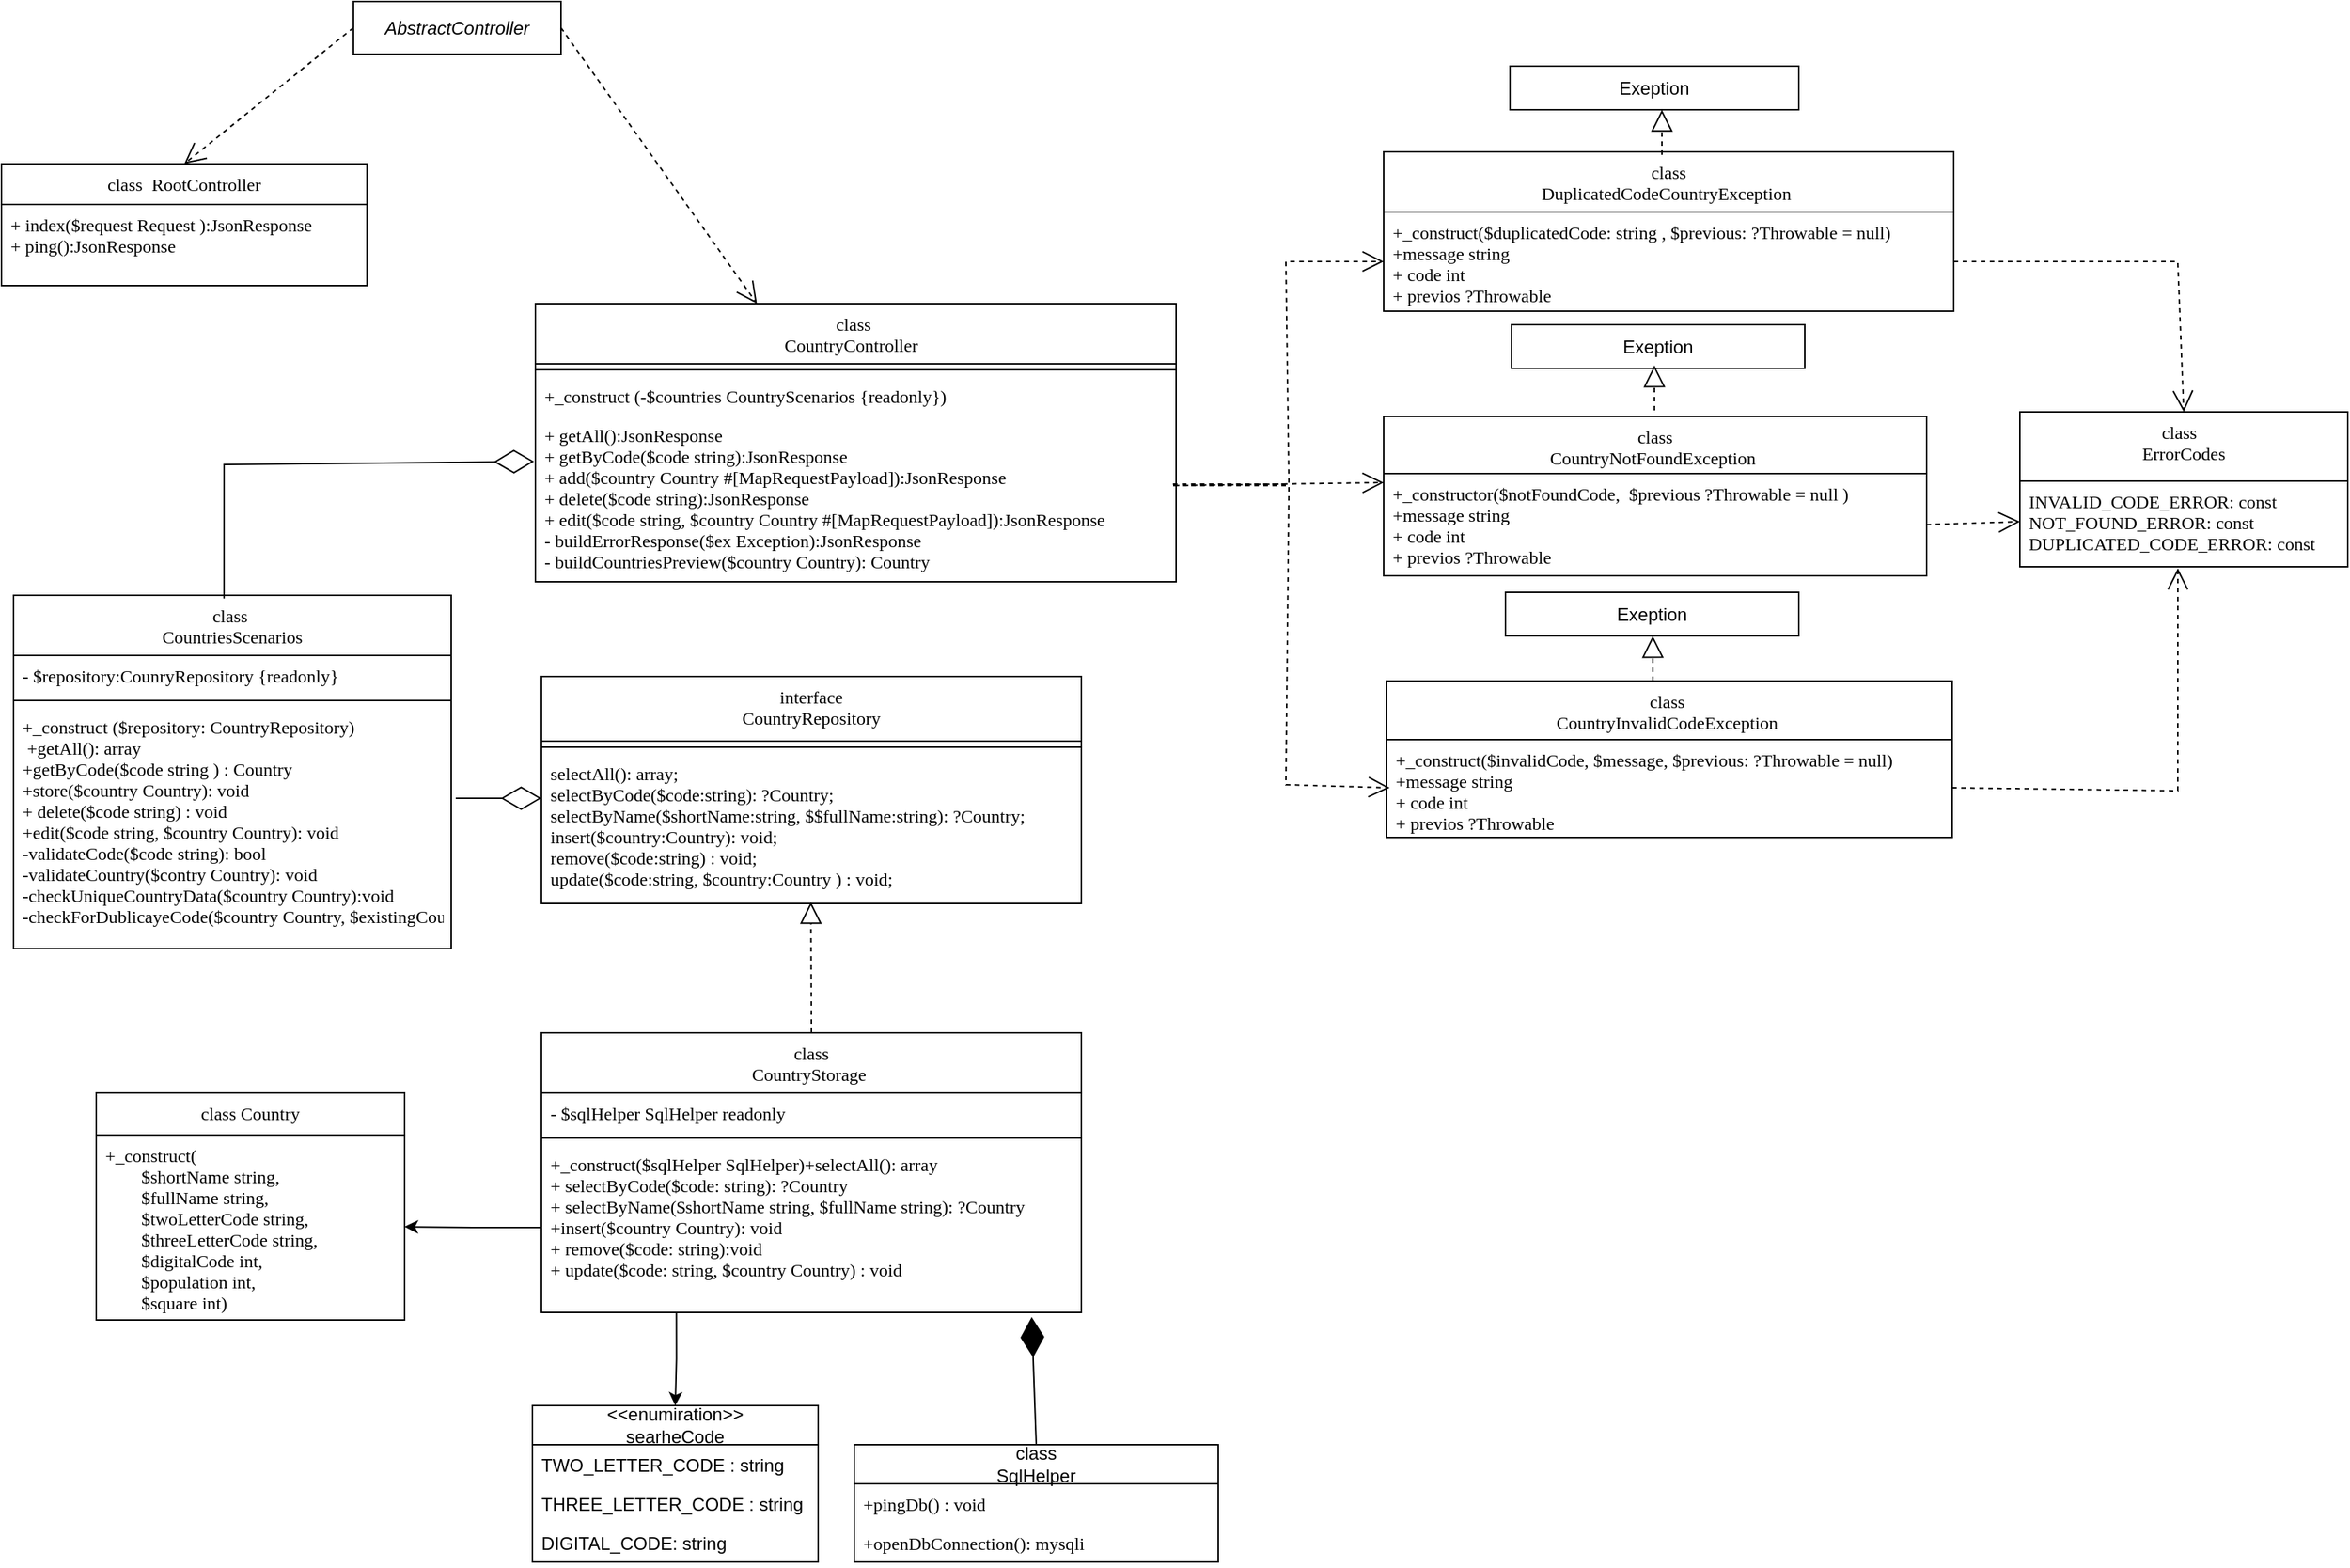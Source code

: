 <mxfile version="26.1.0">
  <diagram id="C5RBs43oDa-KdzZeNtuy" name="Page-1">
    <mxGraphModel dx="1412" dy="798" grid="0" gridSize="10" guides="1" tooltips="1" connect="1" arrows="1" fold="1" page="1" pageScale="1" pageWidth="1169" pageHeight="827" background="none" math="0" shadow="0">
      <root>
        <mxCell id="WIyWlLk6GJQsqaUBKTNV-0" />
        <mxCell id="WIyWlLk6GJQsqaUBKTNV-1" parent="WIyWlLk6GJQsqaUBKTNV-0" />
        <mxCell id="zkfFHV4jXpPFQw0GAbJ--6" value="class Country" style="swimlane;fontStyle=0;align=center;verticalAlign=top;childLayout=stackLayout;horizontal=1;startSize=28;horizontalStack=0;resizeParent=1;resizeLast=0;collapsible=1;marginBottom=0;rounded=0;shadow=0;strokeWidth=1;fontFamily=Georgia;" parent="WIyWlLk6GJQsqaUBKTNV-1" vertex="1">
          <mxGeometry x="68" y="761" width="205" height="151" as="geometry">
            <mxRectangle x="130" y="380" width="160" height="26" as="alternateBounds" />
          </mxGeometry>
        </mxCell>
        <mxCell id="ZTnOvZtdfaaPtR5UreDa-0" value="+_construct(&#xa;        $shortName string,&#xa;        $fullName string,&#xa;        $twoLetterCode string,&#xa;        $threeLetterCode string,&#xa;        $digitalCode int,&#xa;        $population int,&#xa;        $square int)" style="text;align=left;verticalAlign=top;spacingLeft=4;spacingRight=4;overflow=hidden;rotatable=0;points=[[0,0.5],[1,0.5]];portConstraint=eastwest;fontStyle=0;fontFamily=Georgia;textDirection=ltr;" parent="zkfFHV4jXpPFQw0GAbJ--6" vertex="1">
          <mxGeometry y="28" width="205" height="122" as="geometry" />
        </mxCell>
        <mxCell id="zkfFHV4jXpPFQw0GAbJ--17" value="class &#xa;CountryController  " style="swimlane;fontStyle=0;align=center;verticalAlign=top;childLayout=stackLayout;horizontal=1;startSize=40;horizontalStack=0;resizeParent=1;resizeLast=0;collapsible=1;marginBottom=0;rounded=0;shadow=0;strokeWidth=1;fontSize=12;fontFamily=Georgia;" parent="WIyWlLk6GJQsqaUBKTNV-1" vertex="1">
          <mxGeometry x="360" y="236" width="426" height="185" as="geometry">
            <mxRectangle x="550" y="140" width="160" height="26" as="alternateBounds" />
          </mxGeometry>
        </mxCell>
        <mxCell id="zkfFHV4jXpPFQw0GAbJ--23" value="" style="line;html=1;strokeWidth=1;align=left;verticalAlign=middle;spacingTop=-1;spacingLeft=3;spacingRight=3;rotatable=0;labelPosition=right;points=[];portConstraint=eastwest;" parent="zkfFHV4jXpPFQw0GAbJ--17" vertex="1">
          <mxGeometry y="40" width="426" height="8" as="geometry" />
        </mxCell>
        <mxCell id="zkfFHV4jXpPFQw0GAbJ--20" value="+_construct (-$countries CountryScenarios {readonly})" style="text;align=left;verticalAlign=top;spacingLeft=4;spacingRight=4;overflow=hidden;rotatable=0;points=[[0,0.5],[1,0.5]];portConstraint=eastwest;rounded=0;shadow=0;html=0;fontSize=12;fontFamily=Georgia;" parent="zkfFHV4jXpPFQw0GAbJ--17" vertex="1">
          <mxGeometry y="48" width="426" height="26" as="geometry" />
        </mxCell>
        <mxCell id="zkfFHV4jXpPFQw0GAbJ--25" value="+ getAll():JsonResponse&#xa;+ getByCode($code string):JsonResponse&#xa;+ add($country Country #[MapRequestPayload]):JsonResponse&#xa;+ delete($code string):JsonResponse&#xa;+ edit($code string, $country Country #[MapRequestPayload]):JsonResponse&#xa;- buildErrorResponse($ex Exception):JsonResponse&#xa;- buildCountriesPreview($country Country): Country " style="text;align=left;verticalAlign=top;spacingLeft=4;spacingRight=4;overflow=hidden;rotatable=0;points=[[0,0.5],[1,0.5]];portConstraint=eastwest;fontSize=12;fontFamily=Georgia;fontColor=default;" parent="zkfFHV4jXpPFQw0GAbJ--17" vertex="1">
          <mxGeometry y="74" width="426" height="111" as="geometry" />
        </mxCell>
        <mxCell id="5Oo_oEe4z2o5IKmWvlLE-2" value="&lt;span style=&quot;font-style: italic; text-wrap-mode: nowrap;&quot;&gt;AbstractController&lt;/span&gt;" style="rounded=0;whiteSpace=wrap;html=1;" parent="WIyWlLk6GJQsqaUBKTNV-1" vertex="1">
          <mxGeometry x="239" y="35" width="138" height="35" as="geometry" />
        </mxCell>
        <mxCell id="5Oo_oEe4z2o5IKmWvlLE-12" value="" style="endArrow=open;endSize=12;dashed=1;html=1;rounded=0;exitX=1;exitY=0.5;exitDx=0;exitDy=0;" parent="WIyWlLk6GJQsqaUBKTNV-1" source="5Oo_oEe4z2o5IKmWvlLE-2" target="zkfFHV4jXpPFQw0GAbJ--17" edge="1">
          <mxGeometry width="160" relative="1" as="geometry">
            <mxPoint x="493.5" y="63" as="sourcePoint" />
            <mxPoint x="443" y="289" as="targetPoint" />
            <Array as="points" />
          </mxGeometry>
        </mxCell>
        <mxCell id="5Oo_oEe4z2o5IKmWvlLE-18" value="class  RootController" style="swimlane;fontStyle=0;align=center;verticalAlign=top;childLayout=stackLayout;horizontal=1;startSize=27;horizontalStack=0;resizeParent=1;resizeLast=0;collapsible=1;marginBottom=0;rounded=0;shadow=0;strokeWidth=1;fontFamily=Georgia;" parent="WIyWlLk6GJQsqaUBKTNV-1" vertex="1">
          <mxGeometry x="5" y="143" width="243" height="81" as="geometry">
            <mxRectangle x="130" y="380" width="160" height="26" as="alternateBounds" />
          </mxGeometry>
        </mxCell>
        <mxCell id="5Oo_oEe4z2o5IKmWvlLE-23" value="+ index($request Request ):JsonResponse&#xa;+ ping():JsonResponse" style="text;align=left;verticalAlign=top;spacingLeft=4;spacingRight=4;overflow=hidden;rotatable=0;points=[[0,0.5],[1,0.5]];portConstraint=eastwest;fontFamily=Georgia;" parent="5Oo_oEe4z2o5IKmWvlLE-18" vertex="1">
          <mxGeometry y="27" width="243" height="45" as="geometry" />
        </mxCell>
        <mxCell id="5Oo_oEe4z2o5IKmWvlLE-24" value="" style="endArrow=open;endSize=12;dashed=1;html=1;rounded=0;exitX=0;exitY=0.5;exitDx=0;exitDy=0;entryX=0.5;entryY=0;entryDx=0;entryDy=0;" parent="WIyWlLk6GJQsqaUBKTNV-1" source="5Oo_oEe4z2o5IKmWvlLE-2" target="5Oo_oEe4z2o5IKmWvlLE-18" edge="1">
          <mxGeometry width="160" relative="1" as="geometry">
            <mxPoint x="623" y="46.5" as="sourcePoint" />
            <mxPoint x="875" y="129" as="targetPoint" />
            <Array as="points" />
          </mxGeometry>
        </mxCell>
        <mxCell id="5Oo_oEe4z2o5IKmWvlLE-25" value="class&#xa;DuplicatedCodeCountryException " style="swimlane;fontStyle=0;align=center;verticalAlign=top;childLayout=stackLayout;horizontal=1;startSize=40;horizontalStack=0;resizeParent=1;resizeLast=0;collapsible=1;marginBottom=0;rounded=0;shadow=0;strokeWidth=1;fontFamily=Georgia;fontSize=12;" parent="WIyWlLk6GJQsqaUBKTNV-1" vertex="1">
          <mxGeometry x="924" y="134.94" width="379" height="106" as="geometry">
            <mxRectangle x="130" y="380" width="160" height="26" as="alternateBounds" />
          </mxGeometry>
        </mxCell>
        <mxCell id="5Oo_oEe4z2o5IKmWvlLE-26" value="+_construct($duplicatedCode: string , $previous: ?Throwable = null)&#xa;+message string&#xa;+ code int&#xa;+ previos ?Throwable " style="text;align=left;verticalAlign=top;spacingLeft=4;spacingRight=4;overflow=hidden;rotatable=0;points=[[0,0.5],[1,0.5]];portConstraint=eastwest;fontFamily=Georgia;fontColor=default;" parent="5Oo_oEe4z2o5IKmWvlLE-25" vertex="1">
          <mxGeometry y="40" width="379" height="66" as="geometry" />
        </mxCell>
        <mxCell id="5Oo_oEe4z2o5IKmWvlLE-31" value="class &#xa;CountriesScenarios" style="swimlane;fontStyle=0;align=center;verticalAlign=top;childLayout=stackLayout;horizontal=1;startSize=40;horizontalStack=0;resizeParent=1;resizeLast=0;collapsible=1;marginBottom=0;rounded=0;shadow=0;strokeWidth=1;fontFamily=Georgia;" parent="WIyWlLk6GJQsqaUBKTNV-1" vertex="1">
          <mxGeometry x="13" y="430" width="291" height="235" as="geometry">
            <mxRectangle x="130" y="380" width="160" height="26" as="alternateBounds" />
          </mxGeometry>
        </mxCell>
        <mxCell id="5Oo_oEe4z2o5IKmWvlLE-32" value="- $repository:CounryRepository {readonly}" style="text;align=left;verticalAlign=top;spacingLeft=4;spacingRight=4;overflow=hidden;rotatable=0;points=[[0,0.5],[1,0.5]];portConstraint=eastwest;fontFamily=Georgia;" parent="5Oo_oEe4z2o5IKmWvlLE-31" vertex="1">
          <mxGeometry y="40" width="291" height="26" as="geometry" />
        </mxCell>
        <mxCell id="5Oo_oEe4z2o5IKmWvlLE-34" value="" style="line;html=1;strokeWidth=1;align=left;verticalAlign=middle;spacingTop=-1;spacingLeft=3;spacingRight=3;rotatable=0;labelPosition=right;points=[];portConstraint=eastwest;" parent="5Oo_oEe4z2o5IKmWvlLE-31" vertex="1">
          <mxGeometry y="66" width="291" height="8" as="geometry" />
        </mxCell>
        <mxCell id="5Oo_oEe4z2o5IKmWvlLE-35" value="+_construct ($repository: CountryRepository)&#xa; +getAll(): array&#xa;+getByCode($code string ) : Country&#xa;+store($country Country): void&#xa;+ delete($code string) : void&#xa;+edit($code string, $country Country): void&#xa;-validateCode($code string): bool&#xa;-validateCountry($contry Country): void&#xa;-checkUniqueCountryData($country Country):void&#xa;-checkForDublicayeCode($country Country, $existingCountry Country) bool" style="text;align=left;verticalAlign=top;spacingLeft=4;spacingRight=4;overflow=hidden;rotatable=0;points=[[0,0.5],[1,0.5]];portConstraint=eastwest;fontStyle=0;fontFamily=Georgia;" parent="5Oo_oEe4z2o5IKmWvlLE-31" vertex="1">
          <mxGeometry y="74" width="291" height="161" as="geometry" />
        </mxCell>
        <mxCell id="5Oo_oEe4z2o5IKmWvlLE-37" value="interface&#xa;CountryRepository" style="swimlane;fontStyle=0;align=center;verticalAlign=top;childLayout=stackLayout;horizontal=1;startSize=43;horizontalStack=0;resizeParent=1;resizeLast=0;collapsible=1;marginBottom=0;rounded=0;shadow=0;strokeWidth=1;fontFamily=Georgia;" parent="WIyWlLk6GJQsqaUBKTNV-1" vertex="1">
          <mxGeometry x="364" y="484" width="359" height="151" as="geometry">
            <mxRectangle x="130" y="380" width="160" height="26" as="alternateBounds" />
          </mxGeometry>
        </mxCell>
        <mxCell id="5Oo_oEe4z2o5IKmWvlLE-40" value="" style="line;html=1;strokeWidth=1;align=left;verticalAlign=middle;spacingTop=-1;spacingLeft=3;spacingRight=3;rotatable=0;labelPosition=right;points=[];portConstraint=eastwest;" parent="5Oo_oEe4z2o5IKmWvlLE-37" vertex="1">
          <mxGeometry y="43" width="359" height="8" as="geometry" />
        </mxCell>
        <mxCell id="5Oo_oEe4z2o5IKmWvlLE-41" value="selectAll(): array;&#xa;selectByCode($code:string): ?Country;&#xa;selectByName($shortName:string, $$fullName:string): ?Country;&#xa;insert($country:Country): void;&#xa;remove($code:string) : void;&#xa;update($code:string, $country:Country ) : void;" style="text;align=left;verticalAlign=top;spacingLeft=4;spacingRight=4;overflow=hidden;rotatable=0;points=[[0,0.5],[1,0.5]];portConstraint=eastwest;fontStyle=0;fontFamily=Georgia;" parent="5Oo_oEe4z2o5IKmWvlLE-37" vertex="1">
          <mxGeometry y="51" width="359" height="100" as="geometry" />
        </mxCell>
        <mxCell id="5Oo_oEe4z2o5IKmWvlLE-54" value="class&#xa;CountryNotFoundException " style="swimlane;fontStyle=0;align=center;verticalAlign=top;childLayout=stackLayout;horizontal=1;startSize=38;horizontalStack=0;resizeParent=1;resizeLast=0;collapsible=1;marginBottom=0;rounded=0;shadow=0;strokeWidth=1;fontFamily=Georgia;" parent="WIyWlLk6GJQsqaUBKTNV-1" vertex="1">
          <mxGeometry x="924" y="310.94" width="361" height="106" as="geometry">
            <mxRectangle x="130" y="380" width="160" height="26" as="alternateBounds" />
          </mxGeometry>
        </mxCell>
        <mxCell id="5Oo_oEe4z2o5IKmWvlLE-55" value="+_constructor($notFoundCode,  $previous ?Throwable = null )&#xa;+message string&#xa;+ code int&#xa;+ previos ?Throwable&#xa;" style="text;align=left;verticalAlign=top;spacingLeft=4;spacingRight=4;overflow=hidden;rotatable=0;points=[[0,0.5],[1,0.5]];portConstraint=eastwest;fontFamily=Georgia;" parent="5Oo_oEe4z2o5IKmWvlLE-54" vertex="1">
          <mxGeometry y="38" width="361" height="68" as="geometry" />
        </mxCell>
        <mxCell id="5Oo_oEe4z2o5IKmWvlLE-56" value="class &#xa;CountryInvalidCodeException " style="swimlane;fontStyle=0;align=center;verticalAlign=top;childLayout=stackLayout;horizontal=1;startSize=39;horizontalStack=0;resizeParent=1;resizeLast=0;collapsible=1;marginBottom=0;rounded=0;shadow=0;strokeWidth=1;fontFamily=Georgia;" parent="WIyWlLk6GJQsqaUBKTNV-1" vertex="1">
          <mxGeometry x="926" y="487" width="376" height="104" as="geometry">
            <mxRectangle x="130" y="380" width="160" height="26" as="alternateBounds" />
          </mxGeometry>
        </mxCell>
        <mxCell id="5Oo_oEe4z2o5IKmWvlLE-57" value="+_construct($invalidCode, $message, $previous: ?Throwable = null) &#xa;+message string&#xa;+ code int&#xa;+ previos ?Throwable" style="text;align=left;verticalAlign=top;spacingLeft=4;spacingRight=4;overflow=hidden;rotatable=0;points=[[0,0.5],[1,0.5]];portConstraint=eastwest;fontFamily=Georgia;" parent="5Oo_oEe4z2o5IKmWvlLE-56" vertex="1">
          <mxGeometry y="39" width="376" height="64" as="geometry" />
        </mxCell>
        <mxCell id="5Oo_oEe4z2o5IKmWvlLE-58" value="class  &#xa;ErrorCodes" style="swimlane;fontStyle=0;align=center;verticalAlign=top;childLayout=stackLayout;horizontal=1;startSize=46;horizontalStack=0;resizeParent=1;resizeLast=0;collapsible=1;marginBottom=0;rounded=0;shadow=0;strokeWidth=1;fontFamily=Georgia;" parent="WIyWlLk6GJQsqaUBKTNV-1" vertex="1">
          <mxGeometry x="1347" y="308" width="218" height="103" as="geometry">
            <mxRectangle x="130" y="380" width="160" height="26" as="alternateBounds" />
          </mxGeometry>
        </mxCell>
        <mxCell id="5Oo_oEe4z2o5IKmWvlLE-59" value="INVALID_CODE_ERROR: const&#xa;NOT_FOUND_ERROR: const &#xa;DUPLICATED_CODE_ERROR: const" style="text;align=left;verticalAlign=top;spacingLeft=4;spacingRight=4;overflow=hidden;rotatable=0;points=[[0,0.5],[1,0.5]];portConstraint=eastwest;fontFamily=Georgia;" parent="5Oo_oEe4z2o5IKmWvlLE-58" vertex="1">
          <mxGeometry y="46" width="218" height="54" as="geometry" />
        </mxCell>
        <mxCell id="vJWg8JsjFEynBR5mHJqL-67" style="edgeStyle=orthogonalEdgeStyle;rounded=0;orthogonalLoop=1;jettySize=auto;html=1;entryX=0.5;entryY=0;entryDx=0;entryDy=0;exitX=0.25;exitY=1;exitDx=0;exitDy=0;" parent="WIyWlLk6GJQsqaUBKTNV-1" source="5Oo_oEe4z2o5IKmWvlLE-74" target="vJWg8JsjFEynBR5mHJqL-12" edge="1">
          <mxGeometry relative="1" as="geometry" />
        </mxCell>
        <mxCell id="5Oo_oEe4z2o5IKmWvlLE-74" value="class&#xa;CountryStorage " style="swimlane;fontStyle=0;align=center;verticalAlign=top;childLayout=stackLayout;horizontal=1;startSize=40;horizontalStack=0;resizeParent=1;resizeLast=0;collapsible=1;marginBottom=0;rounded=0;shadow=0;strokeWidth=1;fontFamily=Georgia;" parent="WIyWlLk6GJQsqaUBKTNV-1" vertex="1">
          <mxGeometry x="364" y="721" width="359" height="186" as="geometry">
            <mxRectangle x="130" y="380" width="160" height="26" as="alternateBounds" />
          </mxGeometry>
        </mxCell>
        <mxCell id="5Oo_oEe4z2o5IKmWvlLE-75" value="- $sqlHelper SqlHelper readonly" style="text;align=left;verticalAlign=top;spacingLeft=4;spacingRight=4;overflow=hidden;rotatable=0;points=[[0,0.5],[1,0.5]];portConstraint=eastwest;fontFamily=Georgia;" parent="5Oo_oEe4z2o5IKmWvlLE-74" vertex="1">
          <mxGeometry y="40" width="359" height="26" as="geometry" />
        </mxCell>
        <mxCell id="5Oo_oEe4z2o5IKmWvlLE-76" value="" style="line;html=1;strokeWidth=1;align=left;verticalAlign=middle;spacingTop=-1;spacingLeft=3;spacingRight=3;rotatable=0;labelPosition=right;points=[];portConstraint=eastwest;" parent="5Oo_oEe4z2o5IKmWvlLE-74" vertex="1">
          <mxGeometry y="66" width="359" height="8" as="geometry" />
        </mxCell>
        <mxCell id="5Oo_oEe4z2o5IKmWvlLE-77" value="+_construct($sqlHelper SqlHelper)+selectAll(): array&#xa;+ selectByCode($code: string): ?Country&#xa;+ selectByName($shortName string, $fullName string): ?Country&#xa;+insert($country Country): void&#xa;+ remove($code: string):void&#xa;+ update($code: string, $country Country) : void&#xa;&#xa;" style="text;align=left;verticalAlign=top;spacingLeft=4;spacingRight=4;overflow=hidden;rotatable=0;points=[[0,0.5],[1,0.5]];portConstraint=eastwest;fontStyle=0;fontFamily=Georgia;" parent="5Oo_oEe4z2o5IKmWvlLE-74" vertex="1">
          <mxGeometry y="74" width="359" height="111" as="geometry" />
        </mxCell>
        <mxCell id="vJWg8JsjFEynBR5mHJqL-8" value="class&lt;div&gt;SqlHelper&lt;/div&gt;" style="swimlane;fontStyle=0;childLayout=stackLayout;horizontal=1;startSize=26;fillColor=none;horizontalStack=0;resizeParent=1;resizeParentMax=0;resizeLast=0;collapsible=1;marginBottom=0;whiteSpace=wrap;html=1;" parent="WIyWlLk6GJQsqaUBKTNV-1" vertex="1">
          <mxGeometry x="572" y="995" width="242" height="78" as="geometry" />
        </mxCell>
        <mxCell id="vJWg8JsjFEynBR5mHJqL-9" value="&lt;span style=&quot;font-family: Georgia; text-wrap-mode: nowrap;&quot;&gt;+pingDb() : void&lt;/span&gt;" style="text;strokeColor=none;fillColor=none;align=left;verticalAlign=top;spacingLeft=4;spacingRight=4;overflow=hidden;rotatable=0;points=[[0,0.5],[1,0.5]];portConstraint=eastwest;whiteSpace=wrap;html=1;" parent="vJWg8JsjFEynBR5mHJqL-8" vertex="1">
          <mxGeometry y="26" width="242" height="26" as="geometry" />
        </mxCell>
        <mxCell id="vJWg8JsjFEynBR5mHJqL-10" value="&lt;span style=&quot;font-family: Georgia; text-wrap-mode: nowrap;&quot;&gt;+openDbConnection(): mysqli&lt;/span&gt;" style="text;strokeColor=none;fillColor=none;align=left;verticalAlign=top;spacingLeft=4;spacingRight=4;overflow=hidden;rotatable=0;points=[[0,0.5],[1,0.5]];portConstraint=eastwest;whiteSpace=wrap;html=1;" parent="vJWg8JsjFEynBR5mHJqL-8" vertex="1">
          <mxGeometry y="52" width="242" height="26" as="geometry" />
        </mxCell>
        <mxCell id="vJWg8JsjFEynBR5mHJqL-12" value="&amp;lt;&amp;lt;enumiration&amp;gt;&amp;gt;&lt;div&gt;searheCode&lt;/div&gt;" style="swimlane;fontStyle=0;childLayout=stackLayout;horizontal=1;startSize=26;fillColor=none;horizontalStack=0;resizeParent=1;resizeParentMax=0;resizeLast=0;collapsible=1;marginBottom=0;whiteSpace=wrap;html=1;" parent="WIyWlLk6GJQsqaUBKTNV-1" vertex="1">
          <mxGeometry x="358" y="969" width="190" height="104" as="geometry" />
        </mxCell>
        <mxCell id="vJWg8JsjFEynBR5mHJqL-13" value="TWO_LETTER_CODE : string" style="text;strokeColor=none;fillColor=none;align=left;verticalAlign=top;spacingLeft=4;spacingRight=4;overflow=hidden;rotatable=0;points=[[0,0.5],[1,0.5]];portConstraint=eastwest;whiteSpace=wrap;html=1;" parent="vJWg8JsjFEynBR5mHJqL-12" vertex="1">
          <mxGeometry y="26" width="190" height="26" as="geometry" />
        </mxCell>
        <mxCell id="vJWg8JsjFEynBR5mHJqL-14" value="THREE_LETTER_CODE : string" style="text;strokeColor=none;fillColor=none;align=left;verticalAlign=top;spacingLeft=4;spacingRight=4;overflow=hidden;rotatable=0;points=[[0,0.5],[1,0.5]];portConstraint=eastwest;whiteSpace=wrap;html=1;" parent="vJWg8JsjFEynBR5mHJqL-12" vertex="1">
          <mxGeometry y="52" width="190" height="26" as="geometry" />
        </mxCell>
        <mxCell id="vJWg8JsjFEynBR5mHJqL-15" value="DIGITAL_CODE: string" style="text;strokeColor=none;fillColor=none;align=left;verticalAlign=top;spacingLeft=4;spacingRight=4;overflow=hidden;rotatable=0;points=[[0,0.5],[1,0.5]];portConstraint=eastwest;whiteSpace=wrap;html=1;" parent="vJWg8JsjFEynBR5mHJqL-12" vertex="1">
          <mxGeometry y="78" width="190" height="26" as="geometry" />
        </mxCell>
        <mxCell id="vJWg8JsjFEynBR5mHJqL-31" value="" style="edgeStyle=none;html=1;endSize=12;endArrow=block;endFill=0;dashed=1;rounded=0;entryX=0.499;entryY=0.99;entryDx=0;entryDy=0;entryPerimeter=0;exitX=0.5;exitY=0;exitDx=0;exitDy=0;" parent="WIyWlLk6GJQsqaUBKTNV-1" source="5Oo_oEe4z2o5IKmWvlLE-74" target="5Oo_oEe4z2o5IKmWvlLE-41" edge="1">
          <mxGeometry width="160" relative="1" as="geometry">
            <mxPoint x="147" y="932" as="sourcePoint" />
            <mxPoint x="307" y="932" as="targetPoint" />
          </mxGeometry>
        </mxCell>
        <mxCell id="vJWg8JsjFEynBR5mHJqL-35" value="Exeption" style="html=1;whiteSpace=wrap;" parent="WIyWlLk6GJQsqaUBKTNV-1" vertex="1">
          <mxGeometry x="1009" y="250" width="195" height="29" as="geometry" />
        </mxCell>
        <mxCell id="vJWg8JsjFEynBR5mHJqL-37" value="" style="endArrow=block;dashed=1;endFill=0;endSize=12;html=1;rounded=0;exitX=0.47;exitY=0.007;exitDx=0;exitDy=0;exitPerimeter=0;" parent="WIyWlLk6GJQsqaUBKTNV-1" edge="1">
          <mxGeometry width="160" relative="1" as="geometry">
            <mxPoint x="1104.06" y="306.998" as="sourcePoint" />
            <mxPoint x="1104" y="277.06" as="targetPoint" />
          </mxGeometry>
        </mxCell>
        <mxCell id="vJWg8JsjFEynBR5mHJqL-38" value="Exeption" style="html=1;whiteSpace=wrap;" parent="WIyWlLk6GJQsqaUBKTNV-1" vertex="1">
          <mxGeometry x="1008" y="78" width="192" height="29" as="geometry" />
        </mxCell>
        <mxCell id="vJWg8JsjFEynBR5mHJqL-39" value="" style="endArrow=block;dashed=1;endFill=0;endSize=12;html=1;rounded=0;exitX=0.47;exitY=0.007;exitDx=0;exitDy=0;exitPerimeter=0;" parent="WIyWlLk6GJQsqaUBKTNV-1" edge="1">
          <mxGeometry width="160" relative="1" as="geometry">
            <mxPoint x="1109.06" y="136.94" as="sourcePoint" />
            <mxPoint x="1109" y="107.002" as="targetPoint" />
          </mxGeometry>
        </mxCell>
        <mxCell id="vJWg8JsjFEynBR5mHJqL-40" value="Exeption" style="html=1;whiteSpace=wrap;" parent="WIyWlLk6GJQsqaUBKTNV-1" vertex="1">
          <mxGeometry x="1005" y="428" width="195" height="29" as="geometry" />
        </mxCell>
        <mxCell id="vJWg8JsjFEynBR5mHJqL-41" value="" style="endArrow=block;dashed=1;endFill=0;endSize=12;html=1;rounded=0;exitX=0.47;exitY=0.007;exitDx=0;exitDy=0;exitPerimeter=0;" parent="WIyWlLk6GJQsqaUBKTNV-1" edge="1">
          <mxGeometry width="160" relative="1" as="geometry">
            <mxPoint x="1103" y="487" as="sourcePoint" />
            <mxPoint x="1102.94" y="457.062" as="targetPoint" />
          </mxGeometry>
        </mxCell>
        <mxCell id="vJWg8JsjFEynBR5mHJqL-44" value="" style="edgeStyle=none;html=1;endArrow=open;endSize=12;dashed=1;verticalAlign=bottom;rounded=0;entryX=0.5;entryY=0;entryDx=0;entryDy=0;exitX=1;exitY=0.5;exitDx=0;exitDy=0;" parent="WIyWlLk6GJQsqaUBKTNV-1" source="5Oo_oEe4z2o5IKmWvlLE-26" target="5Oo_oEe4z2o5IKmWvlLE-58" edge="1">
          <mxGeometry width="160" relative="1" as="geometry">
            <mxPoint x="1074" y="215" as="sourcePoint" />
            <mxPoint x="1234" y="215" as="targetPoint" />
            <Array as="points">
              <mxPoint x="1452" y="208" />
            </Array>
          </mxGeometry>
        </mxCell>
        <mxCell id="vJWg8JsjFEynBR5mHJqL-45" value="" style="edgeStyle=none;html=1;endArrow=open;endSize=12;dashed=1;verticalAlign=bottom;rounded=0;entryX=0;entryY=0.5;entryDx=0;entryDy=0;exitX=1;exitY=0.5;exitDx=0;exitDy=0;" parent="WIyWlLk6GJQsqaUBKTNV-1" source="5Oo_oEe4z2o5IKmWvlLE-55" target="5Oo_oEe4z2o5IKmWvlLE-59" edge="1">
          <mxGeometry width="160" relative="1" as="geometry">
            <mxPoint x="1173" y="593" as="sourcePoint" />
            <mxPoint x="1329" y="758" as="targetPoint" />
            <Array as="points" />
          </mxGeometry>
        </mxCell>
        <mxCell id="vJWg8JsjFEynBR5mHJqL-46" value="" style="edgeStyle=none;html=1;endArrow=open;endSize=12;dashed=1;verticalAlign=bottom;rounded=0;entryX=0.482;entryY=1.074;entryDx=0;entryDy=0;exitX=1;exitY=0.5;exitDx=0;exitDy=0;entryPerimeter=0;" parent="WIyWlLk6GJQsqaUBKTNV-1" source="5Oo_oEe4z2o5IKmWvlLE-57" target="5Oo_oEe4z2o5IKmWvlLE-59" edge="1">
          <mxGeometry width="160" relative="1" as="geometry">
            <mxPoint x="1136" y="563" as="sourcePoint" />
            <mxPoint x="1187" y="591" as="targetPoint" />
            <Array as="points">
              <mxPoint x="1452" y="560" />
            </Array>
          </mxGeometry>
        </mxCell>
        <mxCell id="vJWg8JsjFEynBR5mHJqL-60" value="" style="endArrow=diamondThin;endFill=1;endSize=24;html=1;rounded=0;entryX=0.908;entryY=1.036;entryDx=0;entryDy=0;exitX=0.5;exitY=0;exitDx=0;exitDy=0;entryPerimeter=0;" parent="WIyWlLk6GJQsqaUBKTNV-1" source="vJWg8JsjFEynBR5mHJqL-8" target="5Oo_oEe4z2o5IKmWvlLE-77" edge="1">
          <mxGeometry width="160" relative="1" as="geometry">
            <mxPoint x="635" y="624" as="sourcePoint" />
            <mxPoint x="636" y="682" as="targetPoint" />
            <Array as="points" />
          </mxGeometry>
        </mxCell>
        <mxCell id="vJWg8JsjFEynBR5mHJqL-64" style="edgeStyle=orthogonalEdgeStyle;rounded=0;orthogonalLoop=1;jettySize=auto;html=1;" parent="WIyWlLk6GJQsqaUBKTNV-1" source="5Oo_oEe4z2o5IKmWvlLE-77" target="ZTnOvZtdfaaPtR5UreDa-0" edge="1">
          <mxGeometry relative="1" as="geometry" />
        </mxCell>
        <mxCell id="vJWg8JsjFEynBR5mHJqL-65" value="" style="endArrow=open;endSize=12;dashed=1;html=1;rounded=0;entryX=0;entryY=0.5;entryDx=0;entryDy=0;exitX=0.995;exitY=0.414;exitDx=0;exitDy=0;exitPerimeter=0;" parent="WIyWlLk6GJQsqaUBKTNV-1" source="zkfFHV4jXpPFQw0GAbJ--25" target="5Oo_oEe4z2o5IKmWvlLE-26" edge="1">
          <mxGeometry width="160" relative="1" as="geometry">
            <mxPoint x="786" y="319" as="sourcePoint" />
            <mxPoint x="898" y="473" as="targetPoint" />
            <Array as="points">
              <mxPoint x="861" y="356" />
              <mxPoint x="859" y="208" />
            </Array>
          </mxGeometry>
        </mxCell>
        <mxCell id="vJWg8JsjFEynBR5mHJqL-66" value="" style="endArrow=open;endSize=12;dashed=1;html=1;rounded=0;entryX=0;entryY=0.5;entryDx=0;entryDy=0;" parent="WIyWlLk6GJQsqaUBKTNV-1" edge="1">
          <mxGeometry width="160" relative="1" as="geometry">
            <mxPoint x="784" y="357" as="sourcePoint" />
            <mxPoint x="928" y="558" as="targetPoint" />
            <Array as="points">
              <mxPoint x="861" y="357" />
              <mxPoint x="859" y="556" />
            </Array>
          </mxGeometry>
        </mxCell>
        <mxCell id="vJWg8JsjFEynBR5mHJqL-69" value="" style="endArrow=open;endSize=12;dashed=1;html=1;rounded=0;entryX=0;entryY=0.089;entryDx=0;entryDy=0;exitX=0.998;exitY=0.423;exitDx=0;exitDy=0;exitPerimeter=0;entryPerimeter=0;" parent="WIyWlLk6GJQsqaUBKTNV-1" source="zkfFHV4jXpPFQw0GAbJ--25" target="5Oo_oEe4z2o5IKmWvlLE-55" edge="1">
          <mxGeometry width="160" relative="1" as="geometry">
            <mxPoint x="747" y="68" as="sourcePoint" />
            <mxPoint x="859" y="222" as="targetPoint" />
            <Array as="points" />
          </mxGeometry>
        </mxCell>
        <mxCell id="TM20qlrnrpLHod3Iwz9V-0" value="" style="endArrow=diamondThin;endFill=0;endSize=24;html=1;rounded=0;" edge="1" parent="WIyWlLk6GJQsqaUBKTNV-1">
          <mxGeometry width="160" relative="1" as="geometry">
            <mxPoint x="307" y="565" as="sourcePoint" />
            <mxPoint x="364" y="565" as="targetPoint" />
          </mxGeometry>
        </mxCell>
        <mxCell id="TM20qlrnrpLHod3Iwz9V-1" value="" style="endArrow=diamondThin;endFill=0;endSize=24;html=1;rounded=0;exitX=0.481;exitY=0.009;exitDx=0;exitDy=0;exitPerimeter=0;entryX=-0.002;entryY=0.279;entryDx=0;entryDy=0;entryPerimeter=0;" edge="1" parent="WIyWlLk6GJQsqaUBKTNV-1" source="5Oo_oEe4z2o5IKmWvlLE-31" target="zkfFHV4jXpPFQw0GAbJ--25">
          <mxGeometry width="160" relative="1" as="geometry">
            <mxPoint x="233" y="347" as="sourcePoint" />
            <mxPoint x="290" y="347" as="targetPoint" />
            <Array as="points">
              <mxPoint x="153" y="343" />
            </Array>
          </mxGeometry>
        </mxCell>
      </root>
    </mxGraphModel>
  </diagram>
</mxfile>
